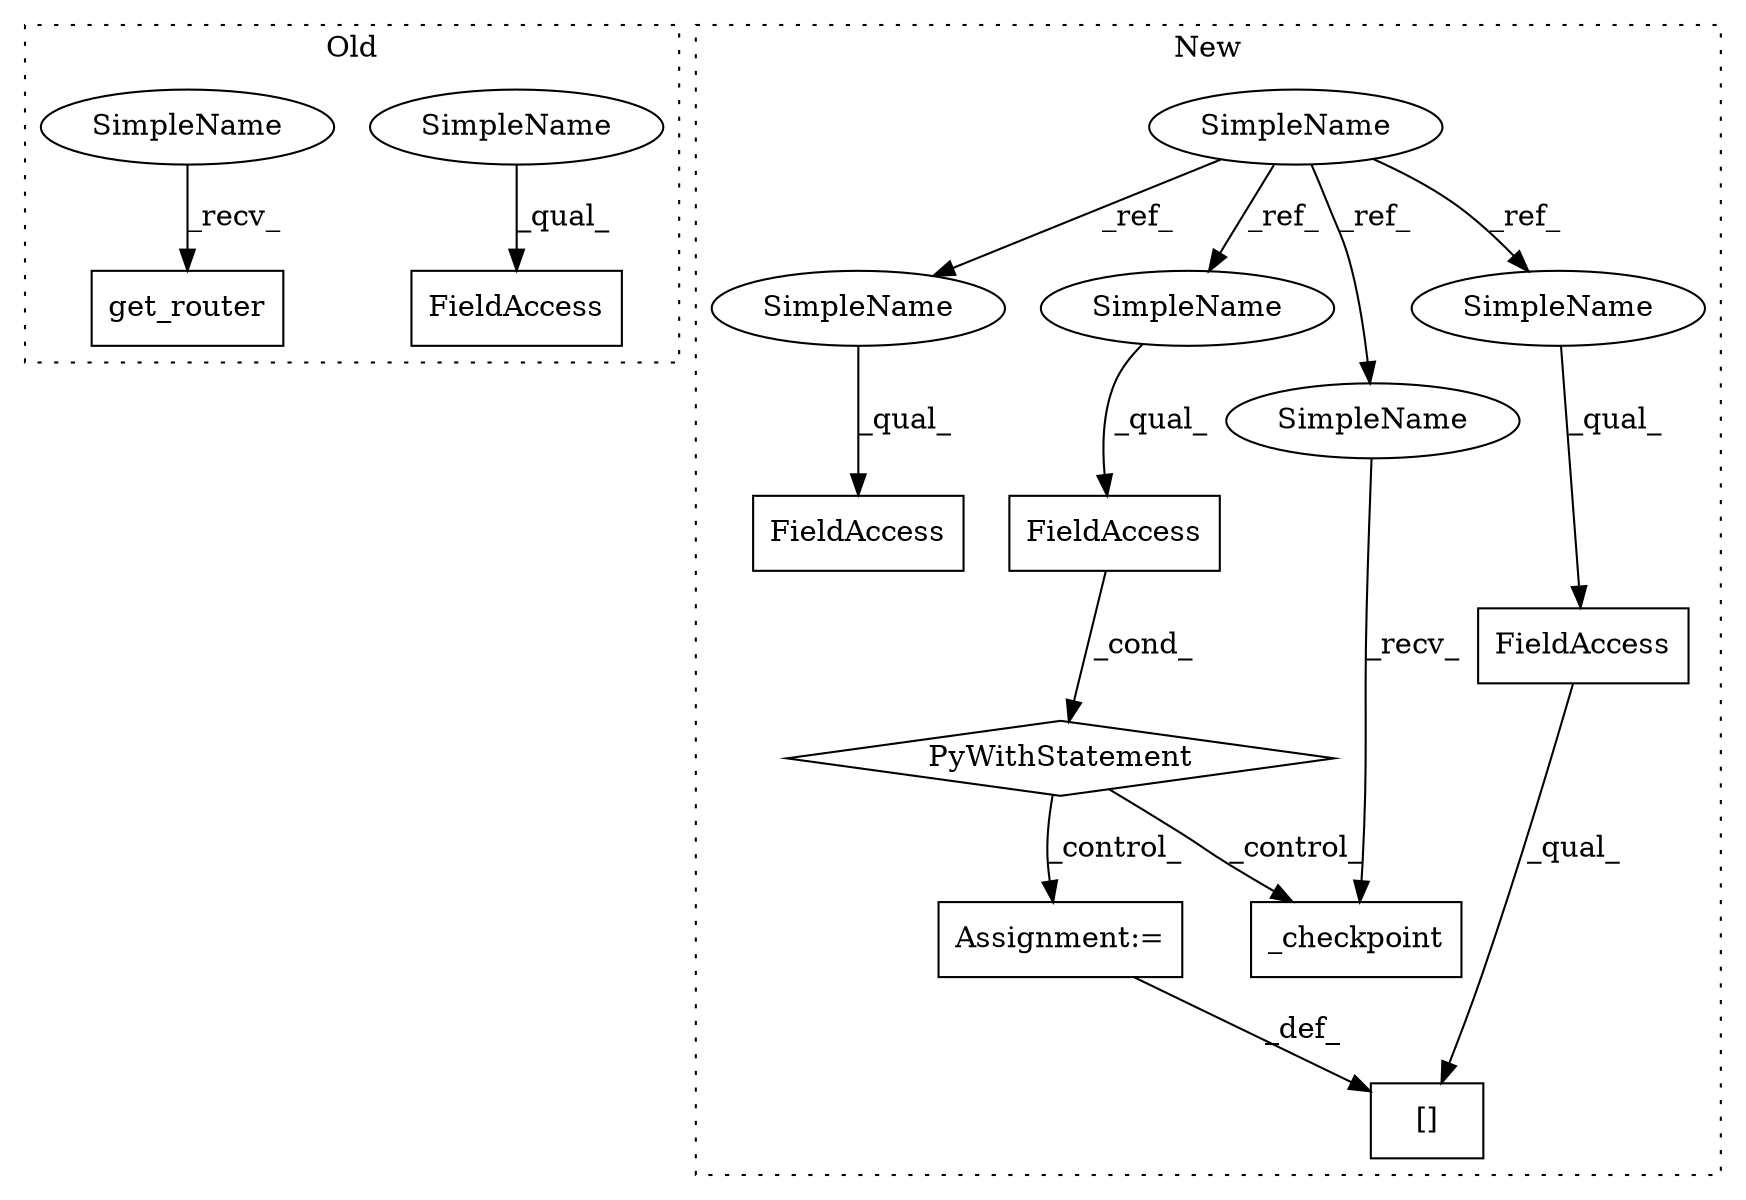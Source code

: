 digraph G {
subgraph cluster0 {
1 [label="get_router" a="32" s="10327" l="12" shape="box"];
9 [label="FieldAccess" a="22" s="10165" l="18" shape="box"];
15 [label="SimpleName" a="42" s="10165" l="4" shape="ellipse"];
16 [label="SimpleName" a="42" s="10322" l="4" shape="ellipse"];
label = "Old";
style="dotted";
}
subgraph cluster1 {
2 [label="[]" a="2" s="13578,13603" l="14,1" shape="box"];
3 [label="FieldAccess" a="22" s="13578" l="13" shape="box"];
4 [label="SimpleName" a="42" s="13282" l="4" shape="ellipse"];
5 [label="FieldAccess" a="22" s="13446" l="15" shape="box"];
6 [label="_checkpoint" a="32" s="13777" l="13" shape="box"];
7 [label="PyWithStatement" a="104" s="13436,13461" l="10,2" shape="diamond"];
8 [label="FieldAccess" a="22" s="13873" l="11" shape="box"];
10 [label="Assignment:=" a="7" s="13604" l="8" shape="box"];
11 [label="SimpleName" a="42" s="13873" l="4" shape="ellipse"];
12 [label="SimpleName" a="42" s="13446" l="4" shape="ellipse"];
13 [label="SimpleName" a="42" s="13772" l="4" shape="ellipse"];
14 [label="SimpleName" a="42" s="13578" l="4" shape="ellipse"];
label = "New";
style="dotted";
}
3 -> 2 [label="_qual_"];
4 -> 11 [label="_ref_"];
4 -> 12 [label="_ref_"];
4 -> 14 [label="_ref_"];
4 -> 13 [label="_ref_"];
5 -> 7 [label="_cond_"];
7 -> 6 [label="_control_"];
7 -> 10 [label="_control_"];
10 -> 2 [label="_def_"];
11 -> 8 [label="_qual_"];
12 -> 5 [label="_qual_"];
13 -> 6 [label="_recv_"];
14 -> 3 [label="_qual_"];
15 -> 9 [label="_qual_"];
16 -> 1 [label="_recv_"];
}